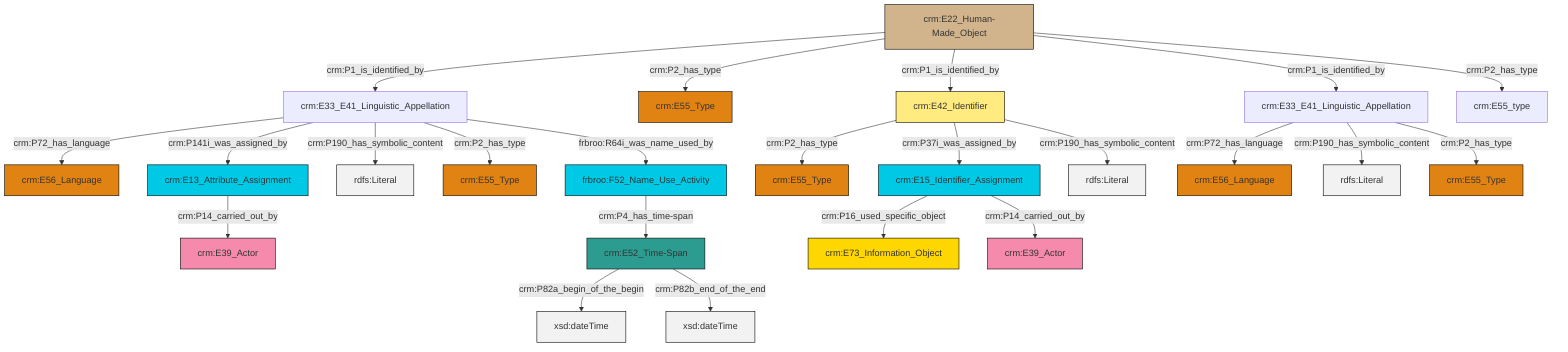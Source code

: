 graph TD
classDef Literal fill:#f2f2f2,stroke:#000000;
classDef CRM_Entity fill:#FFFFFF,stroke:#000000;
classDef Temporal_Entity fill:#00C9E6, stroke:#000000;
classDef Type fill:#E18312, stroke:#000000;
classDef Time-Span fill:#2C9C91, stroke:#000000;
classDef Appellation fill:#FFEB7F, stroke:#000000;
classDef Place fill:#008836, stroke:#000000;
classDef Persistent_Item fill:#B266B2, stroke:#000000;
classDef Conceptual_Object fill:#FFD700, stroke:#000000;
classDef Physical_Thing fill:#D2B48C, stroke:#000000;
classDef Actor fill:#f58aad, stroke:#000000;
classDef PC_Classes fill:#4ce600, stroke:#000000;
classDef Multi fill:#cccccc,stroke:#000000;

2["crm:E33_E41_Linguistic_Appellation"]:::Default -->|crm:P72_has_language| 3["crm:E56_Language"]:::Type
4["crm:E33_E41_Linguistic_Appellation"]:::Default -->|crm:P72_has_language| 5["crm:E56_Language"]:::Type
6["crm:E42_Identifier"]:::Appellation -->|crm:P2_has_type| 7["crm:E55_Type"]:::Type
8["crm:E13_Attribute_Assignment"]:::Temporal_Entity -->|crm:P14_carried_out_by| 0["crm:E39_Actor"]:::Actor
11["crm:E22_Human-Made_Object"]:::Physical_Thing -->|crm:P1_is_identified_by| 4["crm:E33_E41_Linguistic_Appellation"]:::Default
2["crm:E33_E41_Linguistic_Appellation"]:::Default -->|crm:P190_has_symbolic_content| 12[rdfs:Literal]:::Literal
11["crm:E22_Human-Made_Object"]:::Physical_Thing -->|crm:P2_has_type| 13["crm:E55_Type"]:::Type
11["crm:E22_Human-Made_Object"]:::Physical_Thing -->|crm:P1_is_identified_by| 6["crm:E42_Identifier"]:::Appellation
6["crm:E42_Identifier"]:::Appellation -->|crm:P37i_was_assigned_by| 14["crm:E15_Identifier_Assignment"]:::Temporal_Entity
4["crm:E33_E41_Linguistic_Appellation"]:::Default -->|crm:P141i_was_assigned_by| 8["crm:E13_Attribute_Assignment"]:::Temporal_Entity
2["crm:E33_E41_Linguistic_Appellation"]:::Default -->|crm:P2_has_type| 17["crm:E55_Type"]:::Type
4["crm:E33_E41_Linguistic_Appellation"]:::Default -->|crm:P190_has_symbolic_content| 18[rdfs:Literal]:::Literal
4["crm:E33_E41_Linguistic_Appellation"]:::Default -->|crm:P2_has_type| 19["crm:E55_Type"]:::Type
20["crm:E52_Time-Span"]:::Time-Span -->|crm:P82a_begin_of_the_begin| 21[xsd:dateTime]:::Literal
6["crm:E42_Identifier"]:::Appellation -->|crm:P190_has_symbolic_content| 22[rdfs:Literal]:::Literal
20["crm:E52_Time-Span"]:::Time-Span -->|crm:P82b_end_of_the_end| 31[xsd:dateTime]:::Literal
4["crm:E33_E41_Linguistic_Appellation"]:::Default -->|frbroo:R64i_was_name_used_by| 25["frbroo:F52_Name_Use_Activity"]:::Temporal_Entity
11["crm:E22_Human-Made_Object"]:::Physical_Thing -->|crm:P1_is_identified_by| 2["crm:E33_E41_Linguistic_Appellation"]:::Default
25["frbroo:F52_Name_Use_Activity"]:::Temporal_Entity -->|crm:P4_has_time-span| 20["crm:E52_Time-Span"]:::Time-Span
11["crm:E22_Human-Made_Object"]:::Physical_Thing -->|crm:P2_has_type| 35["crm:E55_type"]:::Default
14["crm:E15_Identifier_Assignment"]:::Temporal_Entity -->|crm:P16_used_specific_object| 29["crm:E73_Information_Object"]:::Conceptual_Object
14["crm:E15_Identifier_Assignment"]:::Temporal_Entity -->|crm:P14_carried_out_by| 9["crm:E39_Actor"]:::Actor